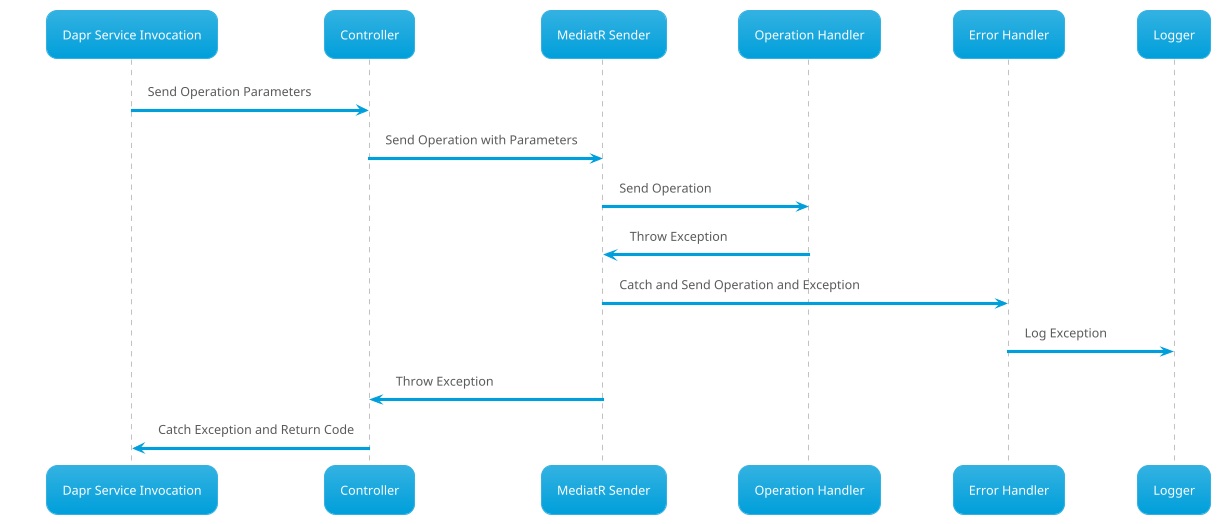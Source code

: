 @startuml Operation Error Handling
!theme bluegray

participant "Dapr Service Invocation" as DaprSI
participant Controller as Ctrl
participant "MediatR Sender" as Send
participant "Operation Handler" as Hndlr
participant "Error Handler" as EHndlr
participant Logger

DaprSI -> Ctrl : Send Operation Parameters
Ctrl -> Send : Send Operation with Parameters
Send -> Hndlr : Send Operation
Send <- Hndlr : Throw Exception
Send -> EHndlr : Catch and Send Operation and Exception
EHndlr -> Logger : Log Exception
Ctrl <- Send : Throw Exception
DaprSI <- Ctrl : Catch Exception and Return Code 
@enduml
